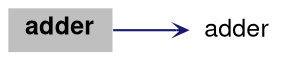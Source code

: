 digraph "adder"
{
 // LATEX_PDF_SIZE
  bgcolor="transparent";
  edge [fontname="Helvetica,Arial,sans-serif",fontsize=15,labelfontsize=15 arrowhead=open arrowtail=open arrowsize=0.5];
  node [fontname="Helvetica,Arial,sans-serif",fontsize=15,fontsize=12 shape=plaintext];
  rankdir="LR";
  Node1 [label=<<b>adder</b>>,height=0.2,width=0.4,color="black", fillcolor="grey75", style="filled", fontcolor="black",tooltip=" "];
  Node1 -> Node2 [color="midnightblue",style="solid"];
  Node2 [label="adder",height=0.2,width=0.4,color="black",URL="$group__lang11.html#gae0921018153efceec191a93a9c6dff8f",tooltip="https://en.cppreference.com/w/cpp/language/parameter_pack"];
}
